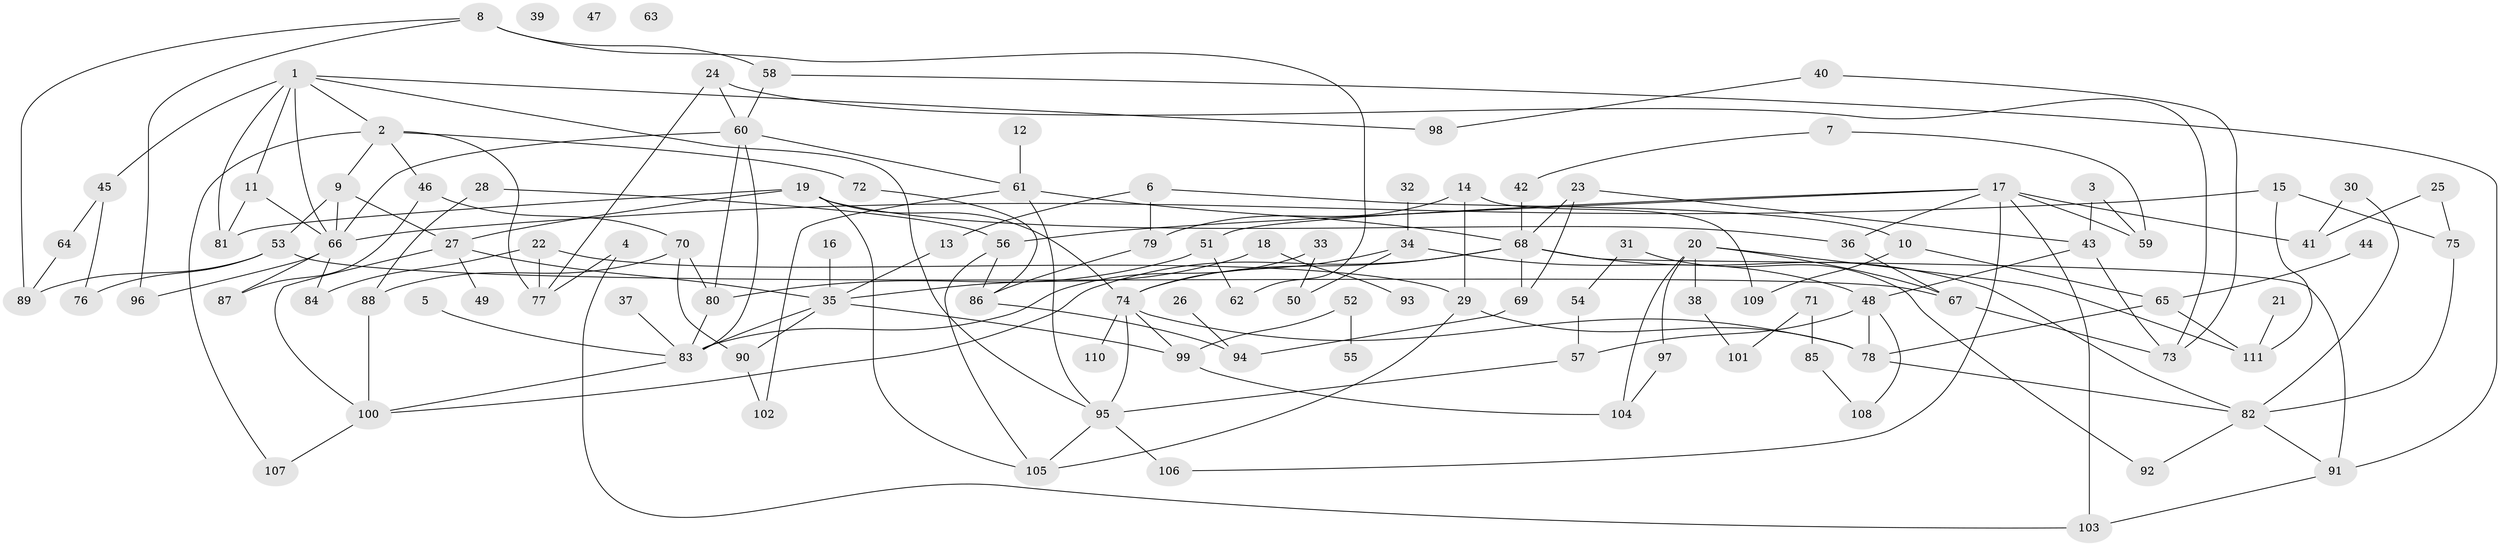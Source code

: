// Generated by graph-tools (version 1.1) at 2025/40/03/09/25 04:40:23]
// undirected, 111 vertices, 170 edges
graph export_dot {
graph [start="1"]
  node [color=gray90,style=filled];
  1;
  2;
  3;
  4;
  5;
  6;
  7;
  8;
  9;
  10;
  11;
  12;
  13;
  14;
  15;
  16;
  17;
  18;
  19;
  20;
  21;
  22;
  23;
  24;
  25;
  26;
  27;
  28;
  29;
  30;
  31;
  32;
  33;
  34;
  35;
  36;
  37;
  38;
  39;
  40;
  41;
  42;
  43;
  44;
  45;
  46;
  47;
  48;
  49;
  50;
  51;
  52;
  53;
  54;
  55;
  56;
  57;
  58;
  59;
  60;
  61;
  62;
  63;
  64;
  65;
  66;
  67;
  68;
  69;
  70;
  71;
  72;
  73;
  74;
  75;
  76;
  77;
  78;
  79;
  80;
  81;
  82;
  83;
  84;
  85;
  86;
  87;
  88;
  89;
  90;
  91;
  92;
  93;
  94;
  95;
  96;
  97;
  98;
  99;
  100;
  101;
  102;
  103;
  104;
  105;
  106;
  107;
  108;
  109;
  110;
  111;
  1 -- 2;
  1 -- 11;
  1 -- 45;
  1 -- 66;
  1 -- 81;
  1 -- 95;
  1 -- 98;
  2 -- 9;
  2 -- 46;
  2 -- 72;
  2 -- 77;
  2 -- 107;
  3 -- 43;
  3 -- 59;
  4 -- 77;
  4 -- 103;
  5 -- 83;
  6 -- 10;
  6 -- 13;
  6 -- 79;
  7 -- 42;
  7 -- 59;
  8 -- 58;
  8 -- 62;
  8 -- 89;
  8 -- 96;
  9 -- 27;
  9 -- 53;
  9 -- 66;
  10 -- 65;
  10 -- 109;
  11 -- 66;
  11 -- 81;
  12 -- 61;
  13 -- 35;
  14 -- 29;
  14 -- 79;
  14 -- 109;
  15 -- 66;
  15 -- 75;
  15 -- 111;
  16 -- 35;
  17 -- 36;
  17 -- 41;
  17 -- 51;
  17 -- 56;
  17 -- 59;
  17 -- 103;
  17 -- 106;
  18 -- 35;
  18 -- 93;
  19 -- 27;
  19 -- 36;
  19 -- 74;
  19 -- 81;
  19 -- 105;
  20 -- 38;
  20 -- 67;
  20 -- 97;
  20 -- 104;
  20 -- 111;
  21 -- 111;
  22 -- 29;
  22 -- 77;
  22 -- 84;
  23 -- 43;
  23 -- 68;
  23 -- 69;
  24 -- 60;
  24 -- 73;
  24 -- 77;
  25 -- 41;
  25 -- 75;
  26 -- 94;
  27 -- 35;
  27 -- 49;
  27 -- 100;
  28 -- 56;
  28 -- 88;
  29 -- 78;
  29 -- 105;
  30 -- 41;
  30 -- 82;
  31 -- 54;
  31 -- 92;
  32 -- 34;
  33 -- 50;
  33 -- 83;
  34 -- 48;
  34 -- 50;
  34 -- 74;
  35 -- 83;
  35 -- 90;
  35 -- 99;
  36 -- 67;
  37 -- 83;
  38 -- 101;
  40 -- 73;
  40 -- 98;
  42 -- 68;
  43 -- 48;
  43 -- 73;
  44 -- 65;
  45 -- 64;
  45 -- 76;
  46 -- 70;
  46 -- 87;
  48 -- 57;
  48 -- 78;
  48 -- 108;
  51 -- 62;
  51 -- 80;
  52 -- 55;
  52 -- 99;
  53 -- 67;
  53 -- 76;
  53 -- 89;
  54 -- 57;
  56 -- 86;
  56 -- 105;
  57 -- 95;
  58 -- 60;
  58 -- 91;
  60 -- 61;
  60 -- 66;
  60 -- 80;
  60 -- 83;
  61 -- 68;
  61 -- 95;
  61 -- 102;
  64 -- 89;
  65 -- 78;
  65 -- 111;
  66 -- 84;
  66 -- 87;
  66 -- 96;
  67 -- 73;
  68 -- 69;
  68 -- 74;
  68 -- 82;
  68 -- 91;
  68 -- 100;
  69 -- 94;
  70 -- 80;
  70 -- 88;
  70 -- 90;
  71 -- 85;
  71 -- 101;
  72 -- 86;
  74 -- 78;
  74 -- 95;
  74 -- 99;
  74 -- 110;
  75 -- 82;
  78 -- 82;
  79 -- 86;
  80 -- 83;
  82 -- 91;
  82 -- 92;
  83 -- 100;
  85 -- 108;
  86 -- 94;
  88 -- 100;
  90 -- 102;
  91 -- 103;
  95 -- 105;
  95 -- 106;
  97 -- 104;
  99 -- 104;
  100 -- 107;
}
